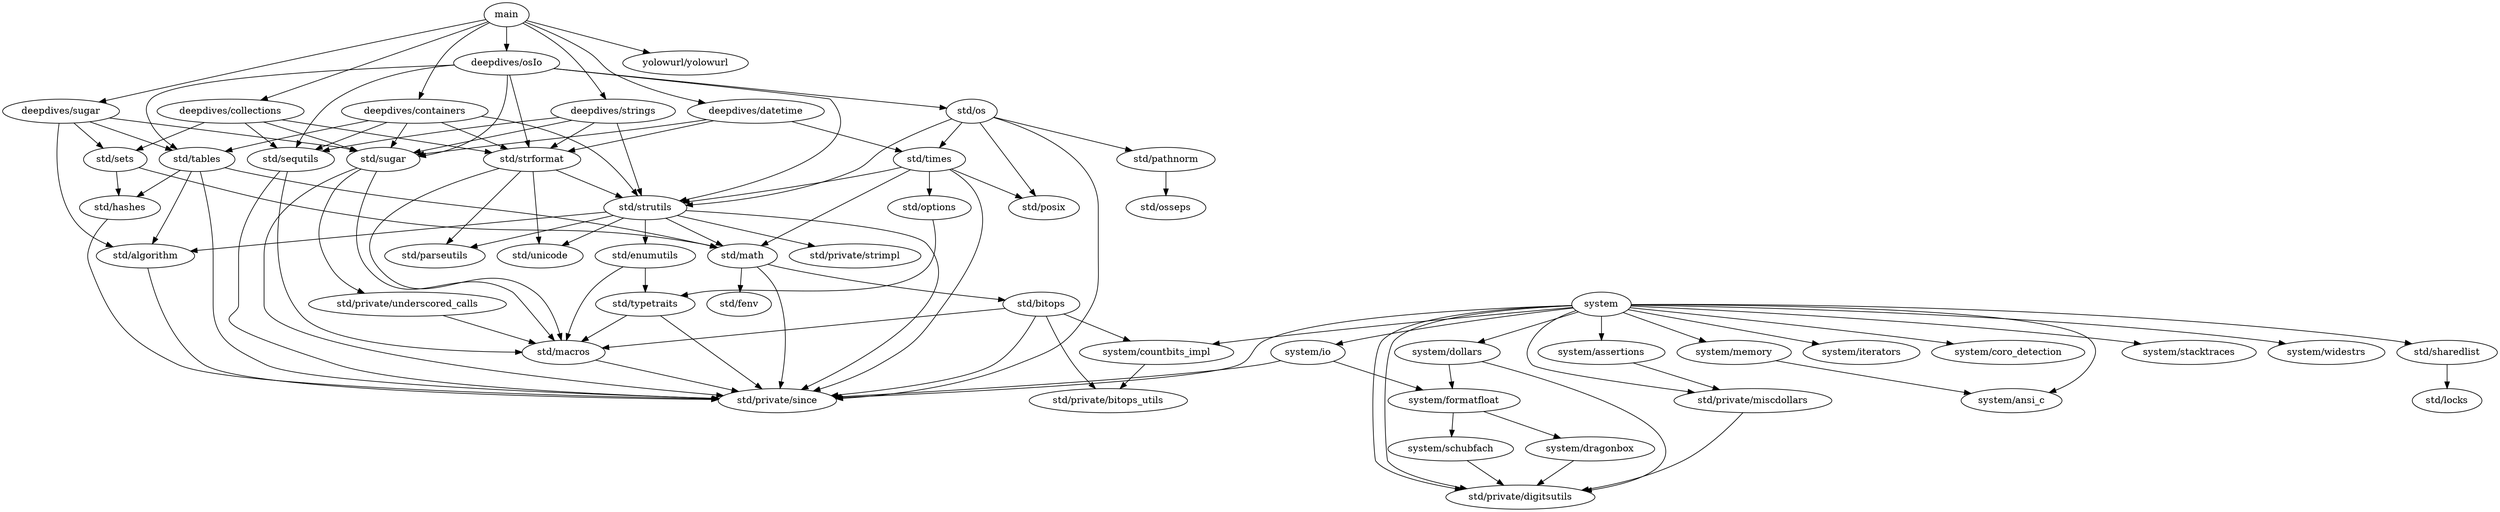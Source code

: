 digraph main {
"system" -> "std/private/since";
"system/memory" -> "system/ansi_c";
"system" -> "system/ansi_c";
"system" -> "system/memory";
"std/private/miscdollars" -> "std/private/digitsutils";
"system/assertions" -> "std/private/miscdollars";
"system" -> "system/assertions";
"system" -> "system/iterators";
"system" -> "system/coro_detection";
"system/dollars" -> "std/private/digitsutils";
"system/dragonbox" -> "std/private/digitsutils";
"system/schubfach" -> "std/private/digitsutils";
"system/formatfloat" -> "system/dragonbox";
"system/formatfloat" -> "system/schubfach";
"system/dollars" -> "system/formatfloat";
"system" -> "system/dollars";
"system/countbits_impl" -> "std/private/bitops_utils";
"std/sharedlist" -> "std/locks";
"system" -> "std/private/miscdollars";
"system" -> "system/stacktraces";
"system" -> "system/countbits_impl";
"system" -> "std/sharedlist";
"system" -> "std/private/digitsutils";
"system" -> "std/private/digitsutils";
"system" -> "system/widestrs";
"system/io" -> "std/private/since";
"system/io" -> "system/formatfloat";
"system" -> "system/io";
"std/sugar" -> "std/private/since";
"std/macros" -> "std/private/since";
"std/sugar" -> "std/macros";
"std/private/underscored_calls" -> "std/macros";
"std/sugar" -> "std/private/underscored_calls";
"deepdives/sugar" -> "std/sugar";
"std/hashes" -> "std/private/since";
"std/math" -> "std/private/since";
"std/bitops" -> "std/macros";
"std/bitops" -> "std/private/since";
"std/bitops" -> "std/private/bitops_utils";
"std/bitops" -> "system/countbits_impl";
"std/math" -> "std/bitops";
"std/math" -> "std/fenv";
"std/sets" -> "std/hashes";
"std/sets" -> "std/math";
"deepdives/sugar" -> "std/sets";
"std/tables" -> "std/private/since";
"std/algorithm" -> "std/private/since";
"std/tables" -> "std/hashes";
"std/tables" -> "std/math";
"std/tables" -> "std/algorithm";
"deepdives/sugar" -> "std/tables";
"deepdives/sugar" -> "std/algorithm";
"std/strformat" -> "std/macros";
"std/strformat" -> "std/parseutils";
"std/strformat" -> "std/unicode";
"std/strutils" -> "std/parseutils";
"std/strutils" -> "std/math";
"std/strutils" -> "std/algorithm";
"std/enumutils" -> "std/macros";
"std/typetraits" -> "std/private/since";
"std/typetraits" -> "std/macros";
"std/enumutils" -> "std/typetraits";
"std/strutils" -> "std/enumutils";
"std/strutils" -> "std/unicode";
"std/strutils" -> "std/private/since";
"std/strutils" -> "std/private/strimpl";
"std/strformat" -> "std/strutils";
"deepdives/collections" -> "std/sugar";
"deepdives/collections" -> "std/strformat";
"std/sequtils" -> "std/private/since";
"std/sequtils" -> "std/macros";
"deepdives/collections" -> "std/sequtils";
"deepdives/collections" -> "std/sets";
"deepdives/strings" -> "std/sugar";
"deepdives/strings" -> "std/sequtils";
"deepdives/strings" -> "std/strformat";
"deepdives/strings" -> "std/strutils";
"deepdives/containers" -> "std/sugar";
"deepdives/containers" -> "std/strformat";
"deepdives/containers" -> "std/strutils";
"deepdives/containers" -> "std/sequtils";
"deepdives/containers" -> "std/tables";
"deepdives/datetime" -> "std/sugar";
"deepdives/datetime" -> "std/strformat";
"std/options" -> "std/typetraits";
"std/times" -> "std/strutils";
"std/times" -> "std/math";
"std/times" -> "std/options";
"std/times" -> "std/private/since";
"std/times" -> "std/posix";
"deepdives/datetime" -> "std/times";
"deepdives/osIo" -> "std/sugar";
"deepdives/osIo" -> "std/strformat";
"deepdives/osIo" -> "std/strutils";
"deepdives/osIo" -> "std/sequtils";
"deepdives/osIo" -> "std/tables";
"std/os" -> "std/private/since";
"std/pathnorm" -> "std/osseps";
"std/os" -> "std/strutils";
"std/os" -> "std/pathnorm";
"std/os" -> "std/posix";
"std/os" -> "std/times";
"deepdives/osIo" -> "std/os";
"main" -> "yolowurl/yolowurl";
"main" -> "deepdives/sugar";
"main" -> "deepdives/collections";
"main" -> "deepdives/strings";
"main" -> "deepdives/containers";
"main" -> "deepdives/datetime";
"main" -> "deepdives/osIo";
}
